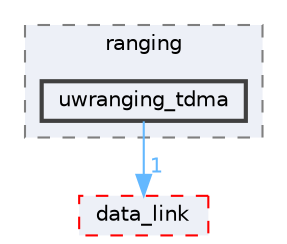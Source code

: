 digraph "uwranging_tdma"
{
 // LATEX_PDF_SIZE
  bgcolor="transparent";
  edge [fontname=Helvetica,fontsize=10,labelfontname=Helvetica,labelfontsize=10];
  node [fontname=Helvetica,fontsize=10,shape=box,height=0.2,width=0.4];
  compound=true
  subgraph clusterdir_55b7040d4f040302b9e84bdc394c86d4 {
    graph [ bgcolor="#edf0f7", pencolor="grey50", label="ranging", fontname=Helvetica,fontsize=10 style="filled,dashed", URL="dir_55b7040d4f040302b9e84bdc394c86d4.html",tooltip=""]
  dir_c019522e6bc66604a432955368649dc0 [label="uwranging_tdma", fillcolor="#edf0f7", color="grey25", style="filled,bold", URL="dir_c019522e6bc66604a432955368649dc0.html",tooltip=""];
  }
  dir_f7bea17b332b01568654fe6fe9b8c8b6 [label="data_link", fillcolor="#edf0f7", color="red", style="filled,dashed", URL="dir_f7bea17b332b01568654fe6fe9b8c8b6.html",tooltip=""];
  dir_c019522e6bc66604a432955368649dc0->dir_f7bea17b332b01568654fe6fe9b8c8b6 [headlabel="1", labeldistance=1.5 headhref="dir_000085_000002.html" href="dir_000085_000002.html" color="steelblue1" fontcolor="steelblue1"];
}
